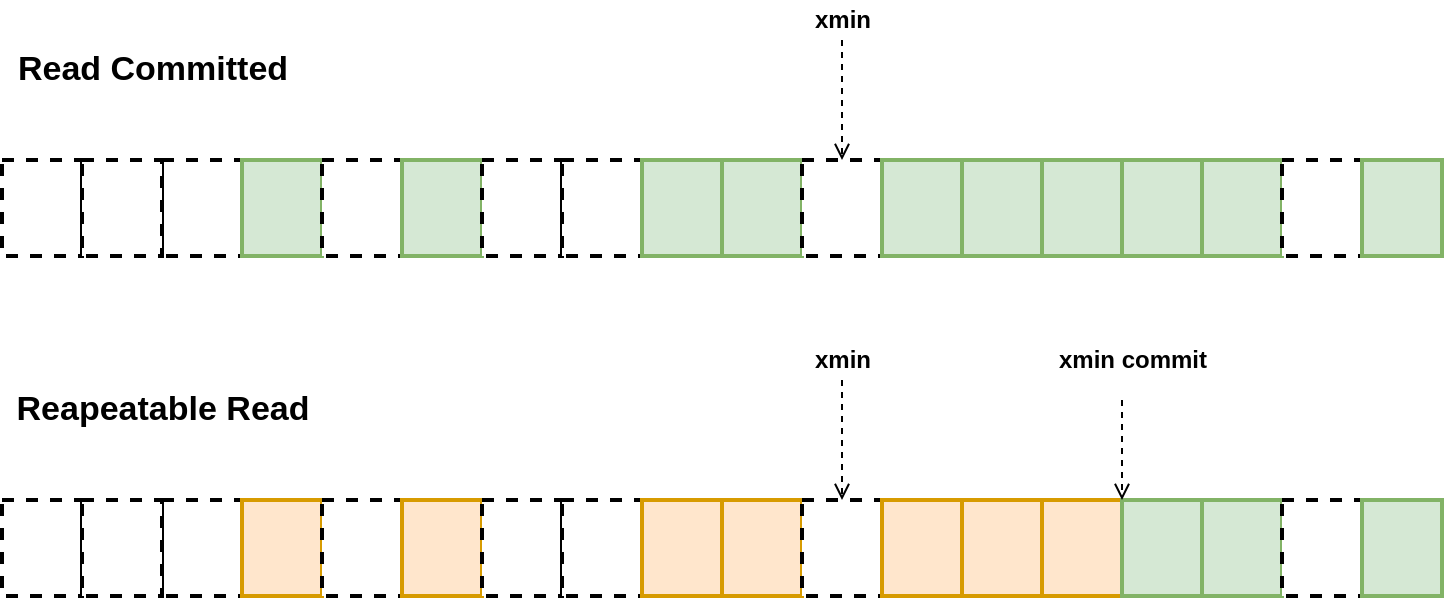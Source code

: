 <mxfile version="14.6.13" type="device" pages="5"><diagram id="80O-BVcM--GZ1r6atvll" name="Page-1"><mxGraphModel dx="1106" dy="1003" grid="1" gridSize="10" guides="1" tooltips="1" connect="1" arrows="1" fold="1" page="1" pageScale="1" pageWidth="850" pageHeight="1100" math="0" shadow="0"><root><mxCell id="0"/><mxCell id="1" parent="0"/><mxCell id="bAMwcYuYmMiWC1d8mlGO-1" value="" style="rounded=0;whiteSpace=wrap;html=1;strokeWidth=2;fontSize=17;dashed=1;" vertex="1" parent="1"><mxGeometry x="160" y="120" width="40" height="48" as="geometry"/></mxCell><mxCell id="bAMwcYuYmMiWC1d8mlGO-2" value="" style="rounded=0;whiteSpace=wrap;html=1;strokeWidth=2;fontSize=17;fillColor=#d5e8d4;strokeColor=#82b366;" vertex="1" parent="1"><mxGeometry x="200" y="120" width="40" height="48" as="geometry"/></mxCell><mxCell id="bAMwcYuYmMiWC1d8mlGO-3" value="" style="rounded=0;whiteSpace=wrap;html=1;strokeWidth=2;fontSize=17;dashed=1;" vertex="1" parent="1"><mxGeometry x="240" y="120" width="40" height="48" as="geometry"/></mxCell><mxCell id="bAMwcYuYmMiWC1d8mlGO-4" value="" style="rounded=0;whiteSpace=wrap;html=1;strokeWidth=2;fontSize=17;fillColor=#d5e8d4;strokeColor=#82b366;" vertex="1" parent="1"><mxGeometry x="280" y="120" width="40" height="48" as="geometry"/></mxCell><mxCell id="bAMwcYuYmMiWC1d8mlGO-5" value="" style="rounded=0;whiteSpace=wrap;html=1;strokeWidth=2;fontSize=17;dashed=1;" vertex="1" parent="1"><mxGeometry x="320" y="120" width="40" height="48" as="geometry"/></mxCell><mxCell id="bAMwcYuYmMiWC1d8mlGO-6" value="" style="rounded=0;whiteSpace=wrap;html=1;strokeWidth=2;fontSize=17;dashed=1;" vertex="1" parent="1"><mxGeometry x="360" y="120" width="40" height="48" as="geometry"/></mxCell><mxCell id="bAMwcYuYmMiWC1d8mlGO-7" value="" style="rounded=0;whiteSpace=wrap;html=1;strokeWidth=2;fontSize=17;fillColor=#d5e8d4;strokeColor=#82b366;" vertex="1" parent="1"><mxGeometry x="400" y="120" width="40" height="48" as="geometry"/></mxCell><mxCell id="bAMwcYuYmMiWC1d8mlGO-8" value="" style="rounded=0;whiteSpace=wrap;html=1;strokeWidth=2;fontSize=17;fillColor=#d5e8d4;strokeColor=#82b366;" vertex="1" parent="1"><mxGeometry x="440" y="120" width="40" height="48" as="geometry"/></mxCell><mxCell id="bAMwcYuYmMiWC1d8mlGO-9" value="" style="rounded=0;whiteSpace=wrap;html=1;strokeWidth=2;fontSize=17;dashed=1;" vertex="1" parent="1"><mxGeometry x="480" y="120" width="40" height="48" as="geometry"/></mxCell><mxCell id="bAMwcYuYmMiWC1d8mlGO-10" value="" style="rounded=0;whiteSpace=wrap;html=1;strokeWidth=2;fontSize=17;fillColor=#d5e8d4;strokeColor=#82b366;" vertex="1" parent="1"><mxGeometry x="520" y="120" width="40" height="48" as="geometry"/></mxCell><mxCell id="bAMwcYuYmMiWC1d8mlGO-11" value="" style="rounded=0;whiteSpace=wrap;html=1;strokeWidth=2;fontSize=17;fillColor=#d5e8d4;strokeColor=#82b366;" vertex="1" parent="1"><mxGeometry x="560" y="120" width="40" height="48" as="geometry"/></mxCell><mxCell id="bAMwcYuYmMiWC1d8mlGO-12" value="" style="rounded=0;whiteSpace=wrap;html=1;strokeWidth=2;fontSize=17;fillColor=#d5e8d4;strokeColor=#82b366;" vertex="1" parent="1"><mxGeometry x="600" y="120" width="40" height="48" as="geometry"/></mxCell><mxCell id="bAMwcYuYmMiWC1d8mlGO-13" value="" style="rounded=0;whiteSpace=wrap;html=1;strokeWidth=2;fontSize=17;fillColor=#d5e8d4;strokeColor=#82b366;" vertex="1" parent="1"><mxGeometry x="640" y="120" width="40" height="48" as="geometry"/></mxCell><mxCell id="bAMwcYuYmMiWC1d8mlGO-14" value="" style="rounded=0;whiteSpace=wrap;html=1;strokeWidth=2;fontSize=17;fillColor=#d5e8d4;strokeColor=#82b366;" vertex="1" parent="1"><mxGeometry x="680" y="120" width="40" height="48" as="geometry"/></mxCell><mxCell id="bAMwcYuYmMiWC1d8mlGO-19" value="" style="rounded=0;whiteSpace=wrap;html=1;strokeWidth=2;fontSize=17;dashed=1;" vertex="1" parent="1"><mxGeometry x="720" y="120" width="40" height="48" as="geometry"/></mxCell><mxCell id="bAMwcYuYmMiWC1d8mlGO-20" value="" style="rounded=0;whiteSpace=wrap;html=1;strokeWidth=2;fontSize=17;fillColor=#d5e8d4;strokeColor=#82b366;" vertex="1" parent="1"><mxGeometry x="760" y="120" width="40" height="48" as="geometry"/></mxCell><mxCell id="bAMwcYuYmMiWC1d8mlGO-21" value="" style="rounded=0;whiteSpace=wrap;html=1;strokeWidth=2;fontSize=17;dashed=1;" vertex="1" parent="1"><mxGeometry x="80" y="120" width="40" height="48" as="geometry"/></mxCell><mxCell id="bAMwcYuYmMiWC1d8mlGO-22" value="" style="rounded=0;whiteSpace=wrap;html=1;strokeWidth=2;fontSize=17;dashed=1;" vertex="1" parent="1"><mxGeometry x="120" y="120" width="40" height="48" as="geometry"/></mxCell><mxCell id="bAMwcYuYmMiWC1d8mlGO-30" value="" style="edgeStyle=orthogonalEdgeStyle;rounded=0;orthogonalLoop=1;jettySize=auto;html=1;dashed=1;endArrow=open;endFill=0;entryX=0.5;entryY=0;entryDx=0;entryDy=0;" edge="1" parent="1" source="bAMwcYuYmMiWC1d8mlGO-28" target="bAMwcYuYmMiWC1d8mlGO-9"><mxGeometry relative="1" as="geometry"/></mxCell><mxCell id="bAMwcYuYmMiWC1d8mlGO-28" value="xmin" style="text;html=1;align=center;verticalAlign=middle;resizable=0;points=[];autosize=1;strokeColor=none;fontStyle=1" vertex="1" parent="1"><mxGeometry x="480" y="40" width="40" height="20" as="geometry"/></mxCell><mxCell id="bAMwcYuYmMiWC1d8mlGO-31" value="" style="rounded=0;whiteSpace=wrap;html=1;strokeWidth=2;fontSize=17;dashed=1;" vertex="1" parent="1"><mxGeometry x="160" y="290" width="40" height="48" as="geometry"/></mxCell><mxCell id="bAMwcYuYmMiWC1d8mlGO-32" value="" style="rounded=0;whiteSpace=wrap;html=1;strokeWidth=2;fontSize=17;fillColor=#ffe6cc;strokeColor=#d79b00;" vertex="1" parent="1"><mxGeometry x="200" y="290" width="40" height="48" as="geometry"/></mxCell><mxCell id="bAMwcYuYmMiWC1d8mlGO-33" value="" style="rounded=0;whiteSpace=wrap;html=1;strokeWidth=2;fontSize=17;dashed=1;" vertex="1" parent="1"><mxGeometry x="240" y="290" width="40" height="48" as="geometry"/></mxCell><mxCell id="bAMwcYuYmMiWC1d8mlGO-34" value="" style="rounded=0;whiteSpace=wrap;html=1;strokeWidth=2;fontSize=17;fillColor=#ffe6cc;strokeColor=#d79b00;" vertex="1" parent="1"><mxGeometry x="280" y="290" width="40" height="48" as="geometry"/></mxCell><mxCell id="bAMwcYuYmMiWC1d8mlGO-35" value="" style="rounded=0;whiteSpace=wrap;html=1;strokeWidth=2;fontSize=17;dashed=1;" vertex="1" parent="1"><mxGeometry x="320" y="290" width="40" height="48" as="geometry"/></mxCell><mxCell id="bAMwcYuYmMiWC1d8mlGO-36" value="" style="rounded=0;whiteSpace=wrap;html=1;strokeWidth=2;fontSize=17;dashed=1;" vertex="1" parent="1"><mxGeometry x="360" y="290" width="40" height="48" as="geometry"/></mxCell><mxCell id="bAMwcYuYmMiWC1d8mlGO-37" value="" style="rounded=0;whiteSpace=wrap;html=1;strokeWidth=2;fontSize=17;fillColor=#ffe6cc;strokeColor=#d79b00;" vertex="1" parent="1"><mxGeometry x="400" y="290" width="40" height="48" as="geometry"/></mxCell><mxCell id="bAMwcYuYmMiWC1d8mlGO-38" value="" style="rounded=0;whiteSpace=wrap;html=1;strokeWidth=2;fontSize=17;fillColor=#ffe6cc;strokeColor=#d79b00;" vertex="1" parent="1"><mxGeometry x="440" y="290" width="40" height="48" as="geometry"/></mxCell><mxCell id="bAMwcYuYmMiWC1d8mlGO-39" value="" style="rounded=0;whiteSpace=wrap;html=1;strokeWidth=2;fontSize=17;dashed=1;" vertex="1" parent="1"><mxGeometry x="480" y="290" width="40" height="48" as="geometry"/></mxCell><mxCell id="bAMwcYuYmMiWC1d8mlGO-40" value="" style="rounded=0;whiteSpace=wrap;html=1;strokeWidth=2;fontSize=17;fillColor=#ffe6cc;strokeColor=#d79b00;" vertex="1" parent="1"><mxGeometry x="520" y="290" width="40" height="48" as="geometry"/></mxCell><mxCell id="bAMwcYuYmMiWC1d8mlGO-41" value="" style="rounded=0;whiteSpace=wrap;html=1;strokeWidth=2;fontSize=17;fillColor=#ffe6cc;strokeColor=#d79b00;" vertex="1" parent="1"><mxGeometry x="560" y="290" width="40" height="48" as="geometry"/></mxCell><mxCell id="bAMwcYuYmMiWC1d8mlGO-42" value="" style="rounded=0;whiteSpace=wrap;html=1;strokeWidth=2;fontSize=17;fillColor=#ffe6cc;strokeColor=#d79b00;" vertex="1" parent="1"><mxGeometry x="600" y="290" width="40" height="48" as="geometry"/></mxCell><mxCell id="bAMwcYuYmMiWC1d8mlGO-43" value="" style="rounded=0;whiteSpace=wrap;html=1;strokeWidth=2;fontSize=17;fillColor=#d5e8d4;strokeColor=#82b366;" vertex="1" parent="1"><mxGeometry x="640" y="290" width="40" height="48" as="geometry"/></mxCell><mxCell id="bAMwcYuYmMiWC1d8mlGO-44" value="" style="rounded=0;whiteSpace=wrap;html=1;strokeWidth=2;fontSize=17;fillColor=#d5e8d4;strokeColor=#82b366;" vertex="1" parent="1"><mxGeometry x="680" y="290" width="40" height="48" as="geometry"/></mxCell><mxCell id="bAMwcYuYmMiWC1d8mlGO-45" value="" style="rounded=0;whiteSpace=wrap;html=1;strokeWidth=2;fontSize=17;dashed=1;" vertex="1" parent="1"><mxGeometry x="720" y="290" width="40" height="48" as="geometry"/></mxCell><mxCell id="bAMwcYuYmMiWC1d8mlGO-46" value="" style="rounded=0;whiteSpace=wrap;html=1;strokeWidth=2;fontSize=17;fillColor=#d5e8d4;strokeColor=#82b366;" vertex="1" parent="1"><mxGeometry x="760" y="290" width="40" height="48" as="geometry"/></mxCell><mxCell id="bAMwcYuYmMiWC1d8mlGO-47" value="" style="rounded=0;whiteSpace=wrap;html=1;strokeWidth=2;fontSize=17;dashed=1;" vertex="1" parent="1"><mxGeometry x="80" y="290" width="40" height="48" as="geometry"/></mxCell><mxCell id="bAMwcYuYmMiWC1d8mlGO-48" value="" style="rounded=0;whiteSpace=wrap;html=1;strokeWidth=2;fontSize=17;dashed=1;" vertex="1" parent="1"><mxGeometry x="120" y="290" width="40" height="48" as="geometry"/></mxCell><mxCell id="bAMwcYuYmMiWC1d8mlGO-49" value="" style="edgeStyle=orthogonalEdgeStyle;rounded=0;orthogonalLoop=1;jettySize=auto;html=1;dashed=1;endArrow=open;endFill=0;entryX=0.5;entryY=0;entryDx=0;entryDy=0;" edge="1" parent="1" source="bAMwcYuYmMiWC1d8mlGO-50" target="bAMwcYuYmMiWC1d8mlGO-39"><mxGeometry relative="1" as="geometry"/></mxCell><mxCell id="bAMwcYuYmMiWC1d8mlGO-50" value="xmin" style="text;html=1;align=center;verticalAlign=middle;resizable=0;points=[];autosize=1;strokeColor=none;fontStyle=1" vertex="1" parent="1"><mxGeometry x="480" y="210" width="40" height="20" as="geometry"/></mxCell><mxCell id="bAMwcYuYmMiWC1d8mlGO-55" value="" style="endArrow=open;html=1;dashed=1;entryX=0;entryY=0;entryDx=0;entryDy=0;endFill=0;" edge="1" parent="1" target="bAMwcYuYmMiWC1d8mlGO-43"><mxGeometry width="50" height="50" relative="1" as="geometry"><mxPoint x="640" y="240" as="sourcePoint"/><mxPoint x="450" y="230" as="targetPoint"/></mxGeometry></mxCell><mxCell id="bAMwcYuYmMiWC1d8mlGO-56" value="xmin commit" style="text;html=1;align=center;verticalAlign=middle;resizable=0;points=[];autosize=1;strokeColor=none;fontStyle=1" vertex="1" parent="1"><mxGeometry x="600" y="210" width="90" height="20" as="geometry"/></mxCell><mxCell id="bAMwcYuYmMiWC1d8mlGO-57" value="Read Committed" style="text;html=1;align=center;verticalAlign=middle;resizable=0;points=[];autosize=1;strokeColor=none;fontStyle=1;fontSize=17;" vertex="1" parent="1"><mxGeometry x="80" y="60" width="150" height="30" as="geometry"/></mxCell><mxCell id="bAMwcYuYmMiWC1d8mlGO-58" value="Reapeatable Read" style="text;html=1;align=center;verticalAlign=middle;resizable=0;points=[];autosize=1;strokeColor=none;fontStyle=1;fontSize=17;" vertex="1" parent="1"><mxGeometry x="80" y="230" width="160" height="30" as="geometry"/></mxCell></root></mxGraphModel></diagram><diagram id="WLmTgPVq4AzlWejvYNgm" name="dirty read"><mxGraphModel dx="1106" dy="1003" grid="1" gridSize="10" guides="1" tooltips="1" connect="1" arrows="1" fold="1" page="1" pageScale="1" pageWidth="850" pageHeight="1100" math="0" shadow="0"><root><mxCell id="fRrcKm4vmeOPAwomvWiF-0"/><mxCell id="fRrcKm4vmeOPAwomvWiF-1" parent="fRrcKm4vmeOPAwomvWiF-0"/><mxCell id="WoXW6KS1l1cT6rqP67-n-39" value="" style="rounded=0;whiteSpace=wrap;html=1;fontSize=12;strokeWidth=2;dashed=1;fillColor=none;" vertex="1" parent="fRrcKm4vmeOPAwomvWiF-1"><mxGeometry x="430" y="330" width="80" height="140" as="geometry"/></mxCell><mxCell id="WoXW6KS1l1cT6rqP67-n-25" value="UPDETE -100" style="edgeStyle=orthogonalEdgeStyle;rounded=0;orthogonalLoop=1;jettySize=auto;html=1;exitX=1;exitY=0.5;exitDx=0;exitDy=0;dashed=1;fontSize=12;endArrow=open;endFill=0;entryX=0;entryY=0.5;entryDx=0;entryDy=0;" edge="1" parent="fRrcKm4vmeOPAwomvWiF-1" source="WoXW6KS1l1cT6rqP67-n-23" target="WoXW6KS1l1cT6rqP67-n-26"><mxGeometry relative="1" as="geometry"><mxPoint x="490" y="245" as="targetPoint"/></mxGeometry></mxCell><mxCell id="WoXW6KS1l1cT6rqP67-n-23" value="100" style="rounded=0;whiteSpace=wrap;html=1;strokeWidth=2;fontSize=17;fillColor=#d5e8d4;strokeColor=#82b366;" vertex="1" parent="fRrcKm4vmeOPAwomvWiF-1"><mxGeometry x="280" y="221" width="40" height="48" as="geometry"/></mxCell><mxCell id="WoXW6KS1l1cT6rqP67-n-28" value="ROLLBACK" style="edgeStyle=orthogonalEdgeStyle;rounded=0;orthogonalLoop=1;jettySize=auto;html=1;dashed=1;fontSize=12;endArrow=open;endFill=0;" edge="1" parent="fRrcKm4vmeOPAwomvWiF-1" source="WoXW6KS1l1cT6rqP67-n-26" target="WoXW6KS1l1cT6rqP67-n-27"><mxGeometry relative="1" as="geometry"/></mxCell><mxCell id="WoXW6KS1l1cT6rqP67-n-30" value="SELECT" style="edgeStyle=orthogonalEdgeStyle;rounded=0;orthogonalLoop=1;jettySize=auto;html=1;exitX=0.5;exitY=1;exitDx=0;exitDy=0;dashed=1;fontSize=12;endArrow=open;endFill=0;entryX=0.5;entryY=0;entryDx=0;entryDy=0;" edge="1" parent="fRrcKm4vmeOPAwomvWiF-1" source="WoXW6KS1l1cT6rqP67-n-26" target="WoXW6KS1l1cT6rqP67-n-34"><mxGeometry relative="1" as="geometry"><mxPoint x="470" y="401" as="targetPoint"/></mxGeometry></mxCell><mxCell id="WoXW6KS1l1cT6rqP67-n-26" value="0" style="rounded=0;whiteSpace=wrap;html=1;strokeWidth=2;fontSize=17;fillColor=#f8cecc;strokeColor=#b85450;" vertex="1" parent="fRrcKm4vmeOPAwomvWiF-1"><mxGeometry x="450" y="220" width="40" height="50" as="geometry"/></mxCell><mxCell id="WoXW6KS1l1cT6rqP67-n-27" value="100" style="rounded=0;whiteSpace=wrap;html=1;strokeWidth=2;fontSize=17;fillColor=#d5e8d4;strokeColor=#82b366;" vertex="1" parent="fRrcKm4vmeOPAwomvWiF-1"><mxGeometry x="620" y="220" width="40" height="50" as="geometry"/></mxCell><mxCell id="dDAG5ixUAcBBr1ILALKP-6" style="edgeStyle=orthogonalEdgeStyle;rounded=0;orthogonalLoop=1;jettySize=auto;html=1;exitX=1;exitY=0.5;exitDx=0;exitDy=0;dashed=1;fontSize=12;endArrow=open;endFill=0;" edge="1" parent="fRrcKm4vmeOPAwomvWiF-1" source="WoXW6KS1l1cT6rqP67-n-34"><mxGeometry relative="1" as="geometry"><mxPoint x="560" y="431" as="targetPoint"/></mxGeometry></mxCell><mxCell id="WoXW6KS1l1cT6rqP67-n-34" value="0" style="rounded=0;whiteSpace=wrap;html=1;strokeWidth=2;fontSize=17;fillColor=#f8cecc;strokeColor=#b85450;" vertex="1" parent="fRrcKm4vmeOPAwomvWiF-1"><mxGeometry x="450" y="407" width="40" height="48" as="geometry"/></mxCell><mxCell id="dDAG5ixUAcBBr1ILALKP-3" value="BEGIN" style="edgeStyle=orthogonalEdgeStyle;rounded=0;orthogonalLoop=1;jettySize=auto;html=1;exitX=1;exitY=0.5;exitDx=0;exitDy=0;entryX=0;entryY=0.5;entryDx=0;entryDy=0;dashed=1;fontSize=12;endArrow=open;endFill=0;" edge="1" parent="fRrcKm4vmeOPAwomvWiF-1" source="dDAG5ixUAcBBr1ILALKP-1" target="WoXW6KS1l1cT6rqP67-n-23"><mxGeometry relative="1" as="geometry"/></mxCell><mxCell id="dDAG5ixUAcBBr1ILALKP-1" value="TX1" style="rounded=0;whiteSpace=wrap;html=1;strokeWidth=2;fontSize=17;" vertex="1" parent="fRrcKm4vmeOPAwomvWiF-1"><mxGeometry x="150" y="222" width="40" height="48" as="geometry"/></mxCell><mxCell id="dDAG5ixUAcBBr1ILALKP-5" value="BEGIN" style="edgeStyle=orthogonalEdgeStyle;rounded=0;orthogonalLoop=1;jettySize=auto;html=1;exitX=1;exitY=0.5;exitDx=0;exitDy=0;dashed=1;fontSize=12;endArrow=open;endFill=0;entryX=0;entryY=0.5;entryDx=0;entryDy=0;" edge="1" parent="fRrcKm4vmeOPAwomvWiF-1" source="dDAG5ixUAcBBr1ILALKP-4" target="WoXW6KS1l1cT6rqP67-n-34"><mxGeometry relative="1" as="geometry"><mxPoint x="400" y="434" as="targetPoint"/></mxGeometry></mxCell><mxCell id="dDAG5ixUAcBBr1ILALKP-4" value="TX2" style="rounded=0;whiteSpace=wrap;html=1;strokeWidth=2;fontSize=17;" vertex="1" parent="fRrcKm4vmeOPAwomvWiF-1"><mxGeometry x="150" y="406" width="40" height="48" as="geometry"/></mxCell><mxCell id="dDAG5ixUAcBBr1ILALKP-7" value="Processing based on dirty data" style="text;html=1;align=center;verticalAlign=middle;resizable=0;points=[];autosize=1;strokeColor=none;fontSize=15;fontStyle=1" vertex="1" parent="fRrcKm4vmeOPAwomvWiF-1"><mxGeometry x="560" y="420" width="240" height="20" as="geometry"/></mxCell><mxCell id="SzEhJ_ExvkUt-HF6_EtE-0" value="&lt;span style=&quot;color: rgb(13 , 10 , 11) ; font-family: monospace ; font-size: 14.4px ; text-align: left ; background-color: rgb(255 , 255 , 255)&quot;&gt;dirty read&lt;/span&gt;" style="text;html=1;align=center;verticalAlign=middle;resizable=0;points=[];autosize=1;strokeColor=none;fontSize=12;" vertex="1" parent="fRrcKm4vmeOPAwomvWiF-1"><mxGeometry x="420" y="470" width="100" height="20" as="geometry"/></mxCell></root></mxGraphModel></diagram><diagram id="roBsn-lja_-ri6_ML1u3" name="nonrepeatable read"><mxGraphModel dx="1106" dy="1003" grid="1" gridSize="10" guides="1" tooltips="1" connect="1" arrows="1" fold="1" page="1" pageScale="1" pageWidth="850" pageHeight="1100" math="0" shadow="0"><root><mxCell id="B6WfkO_tGSiBHZgUSdFH-0"/><mxCell id="B6WfkO_tGSiBHZgUSdFH-1" parent="B6WfkO_tGSiBHZgUSdFH-0"/><mxCell id="9izdia8H2gXpmmfj1Ot1-0" value="UPDETE -100" style="edgeStyle=orthogonalEdgeStyle;rounded=0;orthogonalLoop=1;jettySize=auto;html=1;exitX=1;exitY=0.5;exitDx=0;exitDy=0;dashed=1;fontSize=12;endArrow=open;endFill=0;entryX=0;entryY=0.5;entryDx=0;entryDy=0;" edge="1" parent="B6WfkO_tGSiBHZgUSdFH-1" source="9izdia8H2gXpmmfj1Ot1-1" target="9izdia8H2gXpmmfj1Ot1-4"><mxGeometry relative="1" as="geometry"><mxPoint x="480" y="325" as="targetPoint"/></mxGeometry></mxCell><mxCell id="WZ8Ios4OPiFXVkNp7m9j-5" value="SELECT" style="edgeStyle=orthogonalEdgeStyle;rounded=0;orthogonalLoop=1;jettySize=auto;html=1;exitX=0.5;exitY=1;exitDx=0;exitDy=0;entryX=0.5;entryY=0;entryDx=0;entryDy=0;dashed=1;fontSize=12;endArrow=open;endFill=0;" edge="1" parent="B6WfkO_tGSiBHZgUSdFH-1" source="9izdia8H2gXpmmfj1Ot1-1" target="WZ8Ios4OPiFXVkNp7m9j-4"><mxGeometry relative="1" as="geometry"/></mxCell><mxCell id="9izdia8H2gXpmmfj1Ot1-1" value="100" style="rounded=0;whiteSpace=wrap;html=1;strokeWidth=2;fontSize=17;fillColor=#d5e8d4;strokeColor=#82b366;" vertex="1" parent="B6WfkO_tGSiBHZgUSdFH-1"><mxGeometry x="270" y="301" width="40" height="48" as="geometry"/></mxCell><mxCell id="9izdia8H2gXpmmfj1Ot1-2" value="COMMIT" style="edgeStyle=orthogonalEdgeStyle;rounded=0;orthogonalLoop=1;jettySize=auto;html=1;dashed=1;fontSize=12;endArrow=open;endFill=0;" edge="1" parent="B6WfkO_tGSiBHZgUSdFH-1" source="9izdia8H2gXpmmfj1Ot1-4" target="9izdia8H2gXpmmfj1Ot1-5"><mxGeometry relative="1" as="geometry"/></mxCell><mxCell id="9izdia8H2gXpmmfj1Ot1-4" value="0" style="rounded=0;whiteSpace=wrap;html=1;strokeWidth=2;fontSize=17;fillColor=#f8cecc;strokeColor=#b85450;" vertex="1" parent="B6WfkO_tGSiBHZgUSdFH-1"><mxGeometry x="440" y="300" width="40" height="50" as="geometry"/></mxCell><mxCell id="WZ8Ios4OPiFXVkNp7m9j-6" value="SELECT" style="edgeStyle=orthogonalEdgeStyle;rounded=0;orthogonalLoop=1;jettySize=auto;html=1;exitX=0.5;exitY=1;exitDx=0;exitDy=0;entryX=0.5;entryY=0;entryDx=0;entryDy=0;dashed=1;fontSize=12;endArrow=open;endFill=0;" edge="1" parent="B6WfkO_tGSiBHZgUSdFH-1" source="9izdia8H2gXpmmfj1Ot1-5" target="9izdia8H2gXpmmfj1Ot1-9"><mxGeometry relative="1" as="geometry"/></mxCell><mxCell id="9izdia8H2gXpmmfj1Ot1-5" value="0" style="rounded=0;whiteSpace=wrap;html=1;strokeWidth=2;fontSize=17;fillColor=#f8cecc;strokeColor=#b85450;" vertex="1" parent="B6WfkO_tGSiBHZgUSdFH-1"><mxGeometry x="610" y="300" width="40" height="50" as="geometry"/></mxCell><mxCell id="9izdia8H2gXpmmfj1Ot1-9" value="0" style="rounded=0;whiteSpace=wrap;html=1;strokeWidth=2;fontSize=17;fillColor=#f8cecc;strokeColor=#b85450;" vertex="1" parent="B6WfkO_tGSiBHZgUSdFH-1"><mxGeometry x="610" y="467" width="40" height="48" as="geometry"/></mxCell><mxCell id="WZ8Ios4OPiFXVkNp7m9j-1" value="BEGIN" style="edgeStyle=orthogonalEdgeStyle;rounded=0;orthogonalLoop=1;jettySize=auto;html=1;exitX=1;exitY=0.5;exitDx=0;exitDy=0;entryX=0;entryY=0.5;entryDx=0;entryDy=0;dashed=1;fontSize=12;endArrow=open;endFill=0;" edge="1" parent="B6WfkO_tGSiBHZgUSdFH-1" source="WZ8Ios4OPiFXVkNp7m9j-0" target="9izdia8H2gXpmmfj1Ot1-1"><mxGeometry relative="1" as="geometry"/></mxCell><mxCell id="WZ8Ios4OPiFXVkNp7m9j-0" value="TX1" style="rounded=0;whiteSpace=wrap;html=1;strokeWidth=2;fontSize=17;" vertex="1" parent="B6WfkO_tGSiBHZgUSdFH-1"><mxGeometry x="150" y="301" width="40" height="48" as="geometry"/></mxCell><mxCell id="WZ8Ios4OPiFXVkNp7m9j-3" value="BEGIN" style="edgeStyle=orthogonalEdgeStyle;rounded=0;orthogonalLoop=1;jettySize=auto;html=1;exitX=1;exitY=0.5;exitDx=0;exitDy=0;dashed=1;fontSize=12;endArrow=open;endFill=0;entryX=0;entryY=0.5;entryDx=0;entryDy=0;" edge="1" parent="B6WfkO_tGSiBHZgUSdFH-1" source="WZ8Ios4OPiFXVkNp7m9j-2" target="WZ8Ios4OPiFXVkNp7m9j-4"><mxGeometry relative="1" as="geometry"><mxPoint x="260" y="490" as="targetPoint"/></mxGeometry></mxCell><mxCell id="WZ8Ios4OPiFXVkNp7m9j-2" value="TX2" style="rounded=0;whiteSpace=wrap;html=1;strokeWidth=2;fontSize=17;" vertex="1" parent="B6WfkO_tGSiBHZgUSdFH-1"><mxGeometry x="150" y="467" width="40" height="48" as="geometry"/></mxCell><mxCell id="WZ8Ios4OPiFXVkNp7m9j-8" style="edgeStyle=orthogonalEdgeStyle;rounded=0;orthogonalLoop=1;jettySize=auto;html=1;exitX=1;exitY=0.5;exitDx=0;exitDy=0;entryX=0;entryY=0.5;entryDx=0;entryDy=0;dashed=1;fontSize=12;endArrow=open;endFill=0;" edge="1" parent="B6WfkO_tGSiBHZgUSdFH-1" source="WZ8Ios4OPiFXVkNp7m9j-4" target="9izdia8H2gXpmmfj1Ot1-9"><mxGeometry relative="1" as="geometry"/></mxCell><mxCell id="WZ8Ios4OPiFXVkNp7m9j-4" value="100" style="rounded=0;whiteSpace=wrap;html=1;strokeWidth=2;fontSize=17;fillColor=#d5e8d4;strokeColor=#82b366;" vertex="1" parent="B6WfkO_tGSiBHZgUSdFH-1"><mxGeometry x="270" y="467" width="40" height="48" as="geometry"/></mxCell><mxCell id="WZ8Ios4OPiFXVkNp7m9j-7" value="" style="rounded=0;whiteSpace=wrap;html=1;strokeWidth=2;fontSize=17;fillColor=none;dashed=1;" vertex="1" parent="B6WfkO_tGSiBHZgUSdFH-1"><mxGeometry x="260" y="390" width="400" height="150" as="geometry"/></mxCell><mxCell id="WZ8Ios4OPiFXVkNp7m9j-9" value="&lt;span style=&quot;color: rgb(13 , 10 , 11) ; font-family: monospace ; font-size: 14.4px ; text-align: left ; background-color: rgb(255 , 255 , 255)&quot;&gt;nonrepeatable read&lt;/span&gt;" style="text;html=1;align=center;verticalAlign=middle;resizable=0;points=[];autosize=1;strokeColor=none;fontSize=12;" vertex="1" parent="B6WfkO_tGSiBHZgUSdFH-1"><mxGeometry x="375" y="540" width="170" height="20" as="geometry"/></mxCell></root></mxGraphModel></diagram><diagram id="WH1Gy2IaqBAdCM4jGTKX" name="phantom read"><mxGraphModel dx="1106" dy="1003" grid="1" gridSize="10" guides="1" tooltips="1" connect="1" arrows="1" fold="1" page="1" pageScale="1" pageWidth="850" pageHeight="1100" math="0" shadow="0"><root><mxCell id="3mJStksNT38T8CZnAxzp-0"/><mxCell id="3mJStksNT38T8CZnAxzp-1" parent="3mJStksNT38T8CZnAxzp-0"/><mxCell id="JZYA102dUzWWE6WbHAaM-2" value="&lt;span style=&quot;color: rgba(0 , 0 , 0 , 0) ; font-family: monospace ; font-size: 0px&quot;&gt;%3CmxGraphModel%3E%3Croot%3E%3CmxCell%20id%3D%220%22%2F%3E%3CmxCell%20id%3D%221%22%20parent%3D%220%22%2F%3E%3CmxCell%20id%3D%222%22%20value%3D%22%22%20style%3D%22rounded%3D0%3BwhiteSpace%3Dwrap%3Bhtml%3D1%3BstrokeWidth%3D2%3BfontSize%3D17%3BfillColor%3D%23d5e8d4%3BstrokeColor%3D%2382b366%3B%22%20vertex%3D%221%22%20parent%3D%221%22%3E%3CmxGeometry%20x%3D%22520%22%20y%3D%22321%22%20width%3D%2240%22%20height%3D%2248%22%20as%3D%22geometry%22%2F%3E%3C%2FmxCell%3E%3CmxCell%20id%3D%223%22%20value%3D%22%22%20style%3D%22rounded%3D0%3BwhiteSpace%3Dwrap%3Bhtml%3D1%3BstrokeWidth%3D2%3BfontSize%3D17%3BfillColor%3D%23d5e8d4%3BstrokeColor%3D%2382b366%3B%22%20vertex%3D%221%22%20parent%3D%221%22%3E%3CmxGeometry%20x%3D%22600%22%20y%3D%22321%22%20width%3D%2240%22%20height%3D%2248%22%20as%3D%22geometry%22%2F%3E%3C%2FmxCell%3E%3CmxCell%20id%3D%224%22%20value%3D%22%22%20style%3D%22rounded%3D0%3BwhiteSpace%3Dwrap%3Bhtml%3D1%3BstrokeWidth%3D2%3BfontSize%3D17%3BfillColor%3D%23d5e8d4%3BstrokeColor%3D%2382b366%3B%22%20vertex%3D%221%22%20parent%3D%221%22%3E%3CmxGeometry%20x%3D%22640%22%20y%3D%22321%22%20width%3D%2240%22%20height%3D%2248%22%20as%3D%22geometry%22%2F%3E%3C%2FmxCell%3E%3CmxCell%20id%3D%225%22%20value%3D%22%22%20style%3D%22rounded%3D0%3BwhiteSpace%3Dwrap%3Bhtml%3D1%3BstrokeWidth%3D2%3BfontSize%3D17%3BfillColor%3D%23f8cecc%3BstrokeColor%3D%23b85450%3B%22%20vertex%3D%221%22%20parent%3D%221%22%3E%3CmxGeometry%20x%3D%22560%22%20y%3D%22321%22%20width%3D%2240%22%20height%3D%2248%22%20as%3D%22geometry%22%2F%3E%3C%2FmxCell%3E%3C%2Froot%3E%3C%2FmxGraphModel%3E&lt;/span&gt;" style="rounded=0;whiteSpace=wrap;html=1;strokeWidth=2;fontSize=17;fillColor=#d5e8d4;strokeColor=#82b366;" vertex="1" parent="3mJStksNT38T8CZnAxzp-1"><mxGeometry x="170" y="330" width="40" height="48" as="geometry"/></mxCell><mxCell id="JZYA102dUzWWE6WbHAaM-8" value="BEGIN" style="edgeStyle=orthogonalEdgeStyle;rounded=0;orthogonalLoop=1;jettySize=auto;html=1;exitX=1;exitY=0.5;exitDx=0;exitDy=0;entryX=0;entryY=0.5;entryDx=0;entryDy=0;dashed=1;fontSize=12;endArrow=open;endFill=0;" edge="1" parent="3mJStksNT38T8CZnAxzp-1" source="JZYA102dUzWWE6WbHAaM-9" target="JZYA102dUzWWE6WbHAaM-2"><mxGeometry relative="1" as="geometry"/></mxCell><mxCell id="JZYA102dUzWWE6WbHAaM-9" value="TX1" style="rounded=0;whiteSpace=wrap;html=1;strokeWidth=2;fontSize=17;" vertex="1" parent="3mJStksNT38T8CZnAxzp-1"><mxGeometry x="30" y="330" width="40" height="48" as="geometry"/></mxCell><mxCell id="JZYA102dUzWWE6WbHAaM-10" value="BEGIN" style="edgeStyle=orthogonalEdgeStyle;rounded=0;orthogonalLoop=1;jettySize=auto;html=1;exitX=1;exitY=0.5;exitDx=0;exitDy=0;dashed=1;fontSize=12;endArrow=open;endFill=0;entryX=0;entryY=0.5;entryDx=0;entryDy=0;" edge="1" parent="3mJStksNT38T8CZnAxzp-1" source="JZYA102dUzWWE6WbHAaM-11" target="9n6RLG_zp8aCZyLDArKg-18"><mxGeometry relative="1" as="geometry"><mxPoint x="150" y="520" as="targetPoint"/></mxGeometry></mxCell><mxCell id="JZYA102dUzWWE6WbHAaM-11" value="TX2" style="rounded=0;whiteSpace=wrap;html=1;strokeWidth=2;fontSize=17;" vertex="1" parent="3mJStksNT38T8CZnAxzp-1"><mxGeometry x="30" y="496" width="40" height="48" as="geometry"/></mxCell><mxCell id="9n6RLG_zp8aCZyLDArKg-21" value="SELECT" style="edgeStyle=orthogonalEdgeStyle;rounded=0;orthogonalLoop=1;jettySize=auto;html=1;exitX=0.5;exitY=1;exitDx=0;exitDy=0;entryX=0.5;entryY=0;entryDx=0;entryDy=0;dashed=1;fontSize=12;endArrow=open;endFill=0;" edge="1" parent="3mJStksNT38T8CZnAxzp-1" source="9n6RLG_zp8aCZyLDArKg-0" target="9n6RLG_zp8aCZyLDArKg-19"><mxGeometry relative="1" as="geometry"/></mxCell><mxCell id="9n6RLG_zp8aCZyLDArKg-0" value="" style="rounded=0;whiteSpace=wrap;html=1;strokeWidth=2;fontSize=17;fillColor=#d5e8d4;strokeColor=#82b366;" vertex="1" parent="3mJStksNT38T8CZnAxzp-1"><mxGeometry x="210" y="330" width="40" height="48" as="geometry"/></mxCell><mxCell id="9n6RLG_zp8aCZyLDArKg-2" value="INSERT" style="edgeStyle=orthogonalEdgeStyle;rounded=0;orthogonalLoop=1;jettySize=auto;html=1;exitX=1;exitY=0.5;exitDx=0;exitDy=0;dashed=1;fontSize=12;endArrow=open;endFill=0;entryX=0;entryY=0.5;entryDx=0;entryDy=0;" edge="1" parent="3mJStksNT38T8CZnAxzp-1" source="9n6RLG_zp8aCZyLDArKg-1" target="9n6RLG_zp8aCZyLDArKg-3"><mxGeometry relative="1" as="geometry"><mxPoint x="420" y="354" as="targetPoint"/></mxGeometry></mxCell><mxCell id="9n6RLG_zp8aCZyLDArKg-1" value="" style="rounded=0;whiteSpace=wrap;html=1;strokeWidth=2;fontSize=17;fillColor=#d5e8d4;strokeColor=#82b366;" vertex="1" parent="3mJStksNT38T8CZnAxzp-1"><mxGeometry x="250" y="330" width="40" height="48" as="geometry"/></mxCell><mxCell id="9n6RLG_zp8aCZyLDArKg-3" value="" style="rounded=0;whiteSpace=wrap;html=1;strokeWidth=2;fontSize=17;fillColor=#d5e8d4;strokeColor=#82b366;" vertex="1" parent="3mJStksNT38T8CZnAxzp-1"><mxGeometry x="390" y="330" width="40" height="48" as="geometry"/></mxCell><mxCell id="9n6RLG_zp8aCZyLDArKg-5" value="" style="rounded=0;whiteSpace=wrap;html=1;strokeWidth=2;fontSize=17;fillColor=#d5e8d4;strokeColor=#82b366;" vertex="1" parent="3mJStksNT38T8CZnAxzp-1"><mxGeometry x="470" y="330" width="40" height="48" as="geometry"/></mxCell><mxCell id="9n6RLG_zp8aCZyLDArKg-9" value="COMMIT" style="edgeStyle=orthogonalEdgeStyle;rounded=0;orthogonalLoop=1;jettySize=auto;html=1;exitX=1;exitY=0.5;exitDx=0;exitDy=0;dashed=1;fontSize=12;endArrow=open;endFill=0;entryX=0;entryY=0.5;entryDx=0;entryDy=0;" edge="1" parent="3mJStksNT38T8CZnAxzp-1" source="9n6RLG_zp8aCZyLDArKg-6" target="9n6RLG_zp8aCZyLDArKg-14"><mxGeometry relative="1" as="geometry"><mxPoint x="630" y="354" as="targetPoint"/></mxGeometry></mxCell><mxCell id="9n6RLG_zp8aCZyLDArKg-6" value="" style="rounded=0;whiteSpace=wrap;html=1;strokeWidth=2;fontSize=17;fillColor=#d5e8d4;strokeColor=#82b366;" vertex="1" parent="3mJStksNT38T8CZnAxzp-1"><mxGeometry x="510" y="330" width="40" height="48" as="geometry"/></mxCell><mxCell id="9n6RLG_zp8aCZyLDArKg-4" value="" style="rounded=0;whiteSpace=wrap;html=1;strokeWidth=2;fontSize=17;fillColor=#f8cecc;strokeColor=#b85450;" vertex="1" parent="3mJStksNT38T8CZnAxzp-1"><mxGeometry x="430" y="330" width="40" height="48" as="geometry"/></mxCell><mxCell id="9n6RLG_zp8aCZyLDArKg-14" value="" style="rounded=0;whiteSpace=wrap;html=1;strokeWidth=2;fontSize=17;fillColor=#d5e8d4;strokeColor=#82b366;" vertex="1" parent="3mJStksNT38T8CZnAxzp-1"><mxGeometry x="640" y="330" width="40" height="48" as="geometry"/></mxCell><mxCell id="9n6RLG_zp8aCZyLDArKg-30" value="SELECT" style="edgeStyle=orthogonalEdgeStyle;rounded=0;orthogonalLoop=1;jettySize=auto;html=1;exitX=0;exitY=1;exitDx=0;exitDy=0;entryX=1;entryY=0;entryDx=0;entryDy=0;dashed=1;fontSize=12;endArrow=open;endFill=0;" edge="1" parent="3mJStksNT38T8CZnAxzp-1" source="9n6RLG_zp8aCZyLDArKg-15" target="9n6RLG_zp8aCZyLDArKg-28"><mxGeometry relative="1" as="geometry"/></mxCell><mxCell id="9n6RLG_zp8aCZyLDArKg-15" value="" style="rounded=0;whiteSpace=wrap;html=1;strokeWidth=2;fontSize=17;fillColor=#d5e8d4;strokeColor=#82b366;" vertex="1" parent="3mJStksNT38T8CZnAxzp-1"><mxGeometry x="720" y="330" width="40" height="48" as="geometry"/></mxCell><mxCell id="9n6RLG_zp8aCZyLDArKg-16" value="" style="rounded=0;whiteSpace=wrap;html=1;strokeWidth=2;fontSize=17;fillColor=#d5e8d4;strokeColor=#82b366;" vertex="1" parent="3mJStksNT38T8CZnAxzp-1"><mxGeometry x="760" y="330" width="40" height="48" as="geometry"/></mxCell><mxCell id="9n6RLG_zp8aCZyLDArKg-17" value="" style="rounded=0;whiteSpace=wrap;html=1;strokeWidth=2;fontSize=17;fillColor=#f8cecc;strokeColor=#b85450;" vertex="1" parent="3mJStksNT38T8CZnAxzp-1"><mxGeometry x="680" y="330" width="40" height="48" as="geometry"/></mxCell><mxCell id="9n6RLG_zp8aCZyLDArKg-18" value="&lt;span style=&quot;color: rgba(0 , 0 , 0 , 0) ; font-family: monospace ; font-size: 0px&quot;&gt;%3CmxGraphModel%3E%3Croot%3E%3CmxCell%20id%3D%220%22%2F%3E%3CmxCell%20id%3D%221%22%20parent%3D%220%22%2F%3E%3CmxCell%20id%3D%222%22%20value%3D%22%22%20style%3D%22rounded%3D0%3BwhiteSpace%3Dwrap%3Bhtml%3D1%3BstrokeWidth%3D2%3BfontSize%3D17%3BfillColor%3D%23d5e8d4%3BstrokeColor%3D%2382b366%3B%22%20vertex%3D%221%22%20parent%3D%221%22%3E%3CmxGeometry%20x%3D%22520%22%20y%3D%22321%22%20width%3D%2240%22%20height%3D%2248%22%20as%3D%22geometry%22%2F%3E%3C%2FmxCell%3E%3CmxCell%20id%3D%223%22%20value%3D%22%22%20style%3D%22rounded%3D0%3BwhiteSpace%3Dwrap%3Bhtml%3D1%3BstrokeWidth%3D2%3BfontSize%3D17%3BfillColor%3D%23d5e8d4%3BstrokeColor%3D%2382b366%3B%22%20vertex%3D%221%22%20parent%3D%221%22%3E%3CmxGeometry%20x%3D%22600%22%20y%3D%22321%22%20width%3D%2240%22%20height%3D%2248%22%20as%3D%22geometry%22%2F%3E%3C%2FmxCell%3E%3CmxCell%20id%3D%224%22%20value%3D%22%22%20style%3D%22rounded%3D0%3BwhiteSpace%3Dwrap%3Bhtml%3D1%3BstrokeWidth%3D2%3BfontSize%3D17%3BfillColor%3D%23d5e8d4%3BstrokeColor%3D%2382b366%3B%22%20vertex%3D%221%22%20parent%3D%221%22%3E%3CmxGeometry%20x%3D%22640%22%20y%3D%22321%22%20width%3D%2240%22%20height%3D%2248%22%20as%3D%22geometry%22%2F%3E%3C%2FmxCell%3E%3CmxCell%20id%3D%225%22%20value%3D%22%22%20style%3D%22rounded%3D0%3BwhiteSpace%3Dwrap%3Bhtml%3D1%3BstrokeWidth%3D2%3BfontSize%3D17%3BfillColor%3D%23f8cecc%3BstrokeColor%3D%23b85450%3B%22%20vertex%3D%221%22%20parent%3D%221%22%3E%3CmxGeometry%20x%3D%22560%22%20y%3D%22321%22%20width%3D%2240%22%20height%3D%2248%22%20as%3D%22geometry%22%2F%3E%3C%2FmxCell%3E%3C%2Froot%3E%3C%2FmxGraphModel%3E&lt;/span&gt;" style="rounded=0;whiteSpace=wrap;html=1;strokeWidth=2;fontSize=17;fillColor=#d5e8d4;strokeColor=#82b366;" vertex="1" parent="3mJStksNT38T8CZnAxzp-1"><mxGeometry x="170" y="496" width="40" height="48" as="geometry"/></mxCell><mxCell id="9n6RLG_zp8aCZyLDArKg-19" value="" style="rounded=0;whiteSpace=wrap;html=1;strokeWidth=2;fontSize=17;fillColor=#d5e8d4;strokeColor=#82b366;" vertex="1" parent="3mJStksNT38T8CZnAxzp-1"><mxGeometry x="210" y="496" width="40" height="48" as="geometry"/></mxCell><mxCell id="9n6RLG_zp8aCZyLDArKg-29" style="edgeStyle=orthogonalEdgeStyle;rounded=0;orthogonalLoop=1;jettySize=auto;html=1;exitX=1;exitY=0.5;exitDx=0;exitDy=0;entryX=0;entryY=0.5;entryDx=0;entryDy=0;dashed=1;fontSize=12;endArrow=open;endFill=0;" edge="1" parent="3mJStksNT38T8CZnAxzp-1" source="9n6RLG_zp8aCZyLDArKg-20" target="9n6RLG_zp8aCZyLDArKg-25"><mxGeometry relative="1" as="geometry"/></mxCell><mxCell id="9n6RLG_zp8aCZyLDArKg-20" value="" style="rounded=0;whiteSpace=wrap;html=1;strokeWidth=2;fontSize=17;fillColor=#d5e8d4;strokeColor=#82b366;" vertex="1" parent="3mJStksNT38T8CZnAxzp-1"><mxGeometry x="250" y="496" width="40" height="48" as="geometry"/></mxCell><mxCell id="9n6RLG_zp8aCZyLDArKg-25" value="" style="rounded=0;whiteSpace=wrap;html=1;strokeWidth=2;fontSize=17;fillColor=#d5e8d4;strokeColor=#82b366;" vertex="1" parent="3mJStksNT38T8CZnAxzp-1"><mxGeometry x="640" y="496" width="40" height="48" as="geometry"/></mxCell><mxCell id="9n6RLG_zp8aCZyLDArKg-26" value="" style="rounded=0;whiteSpace=wrap;html=1;strokeWidth=2;fontSize=17;fillColor=#d5e8d4;strokeColor=#82b366;" vertex="1" parent="3mJStksNT38T8CZnAxzp-1"><mxGeometry x="720" y="496" width="40" height="48" as="geometry"/></mxCell><mxCell id="9n6RLG_zp8aCZyLDArKg-27" value="" style="rounded=0;whiteSpace=wrap;html=1;strokeWidth=2;fontSize=17;fillColor=#d5e8d4;strokeColor=#82b366;" vertex="1" parent="3mJStksNT38T8CZnAxzp-1"><mxGeometry x="760" y="496" width="40" height="48" as="geometry"/></mxCell><mxCell id="9n6RLG_zp8aCZyLDArKg-28" value="" style="rounded=0;whiteSpace=wrap;html=1;strokeWidth=2;fontSize=17;fillColor=#f8cecc;strokeColor=#b85450;" vertex="1" parent="3mJStksNT38T8CZnAxzp-1"><mxGeometry x="680" y="496" width="40" height="48" as="geometry"/></mxCell><mxCell id="9n6RLG_zp8aCZyLDArKg-31" value="" style="rounded=0;whiteSpace=wrap;html=1;strokeWidth=2;fontSize=17;dashed=1;fillColor=none;" vertex="1" parent="3mJStksNT38T8CZnAxzp-1"><mxGeometry x="150" y="479" width="670" height="81" as="geometry"/></mxCell><mxCell id="9n6RLG_zp8aCZyLDArKg-32" value="&lt;span style=&quot;color: rgb(13 , 10 , 11) ; font-family: monospace ; font-size: 14.4px ; text-align: left ; background-color: rgb(255 , 255 , 255)&quot;&gt;phantom read&lt;/span&gt;" style="text;html=1;align=center;verticalAlign=middle;resizable=0;points=[];autosize=1;strokeColor=none;fontSize=12;" vertex="1" parent="3mJStksNT38T8CZnAxzp-1"><mxGeometry x="390" y="569" width="120" height="20" as="geometry"/></mxCell></root></mxGraphModel></diagram><diagram id="4RZnsCs3KCt9LSTNUGV1" name="Page-5"><mxGraphModel dx="1106" dy="1003" grid="1" gridSize="10" guides="1" tooltips="1" connect="1" arrows="1" fold="1" page="1" pageScale="1" pageWidth="850" pageHeight="1100" math="0" shadow="0"><root><mxCell id="h-TFE0tLXQfR5amjtGwJ-0"/><mxCell id="h-TFE0tLXQfR5amjtGwJ-1" parent="h-TFE0tLXQfR5amjtGwJ-0"/></root></mxGraphModel></diagram></mxfile>